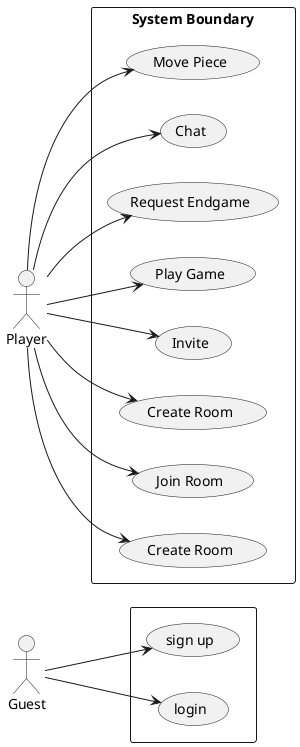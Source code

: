 @startuml useCaseDiagram
left to right direction
actor Guest 
rectangle {
    usecase "sign up"as signUp
    usecase "login"as login
}
actor Player
rectangle "System Boundary" {
    usecase "Move Piece"as movePiece
    usecase "Chat" as chat
    usecase "Request Endgame" as requestEndgame
    usecase "Play Game" as playGame
    usecase "Invite" as invite
    usecase "Create Room" as createRoom
    usecase "Join Room" as joinRoom
    usecase "Create Room" as createGame
}
Guest --> signUp
Guest --> login

Player --> movePiece
Player --> chat
Player --> requestEndgame
Player --> playGame
Player --> invite
Player --> createRoom
Player --> joinRoom
Player --> createGame
@endum